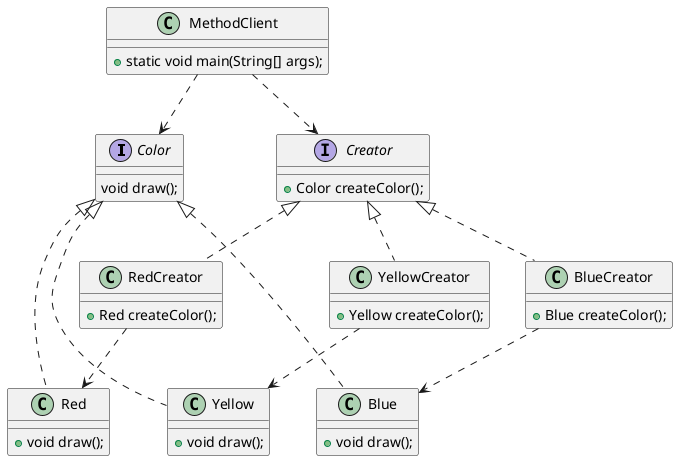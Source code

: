 @startuml
'https://plantuml.com/class-diagram
interface Color {
    void draw();
}

class Red implements Color {

    
    + void draw();
}

class Blue implements Color {

    
    + void draw();
}

class Yellow implements Color {

    
    + void draw();
}

interface Creator {

    + Color createColor();
}


class RedCreator implements Creator{

    
    + Red createColor();
}
class BlueCreator implements Creator{

    
    + Blue createColor();
}
class YellowCreator implements Creator{

    
    + Yellow createColor();
}

 class MethodClient {

    + static void main(String[] args);
    
}

MethodClient ..> Creator
MethodClient ..> Color
RedCreator ..> Red
BlueCreator ..> Blue
YellowCreator ..> Yellow

@enduml